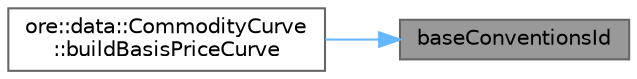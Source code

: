 digraph "baseConventionsId"
{
 // INTERACTIVE_SVG=YES
 // LATEX_PDF_SIZE
  bgcolor="transparent";
  edge [fontname=Helvetica,fontsize=10,labelfontname=Helvetica,labelfontsize=10];
  node [fontname=Helvetica,fontsize=10,shape=box,height=0.2,width=0.4];
  rankdir="RL";
  Node1 [label="baseConventionsId",height=0.2,width=0.4,color="gray40", fillcolor="grey60", style="filled", fontcolor="black",tooltip=" "];
  Node1 -> Node2 [dir="back",color="steelblue1",style="solid"];
  Node2 [label="ore::data::CommodityCurve\l::buildBasisPriceCurve",height=0.2,width=0.4,color="grey40", fillcolor="white", style="filled",URL="$classore_1_1data_1_1_commodity_curve.html#af67e7c2b3e83030b4412f148d40ff311",tooltip="Build commodity basis price curve."];
}
